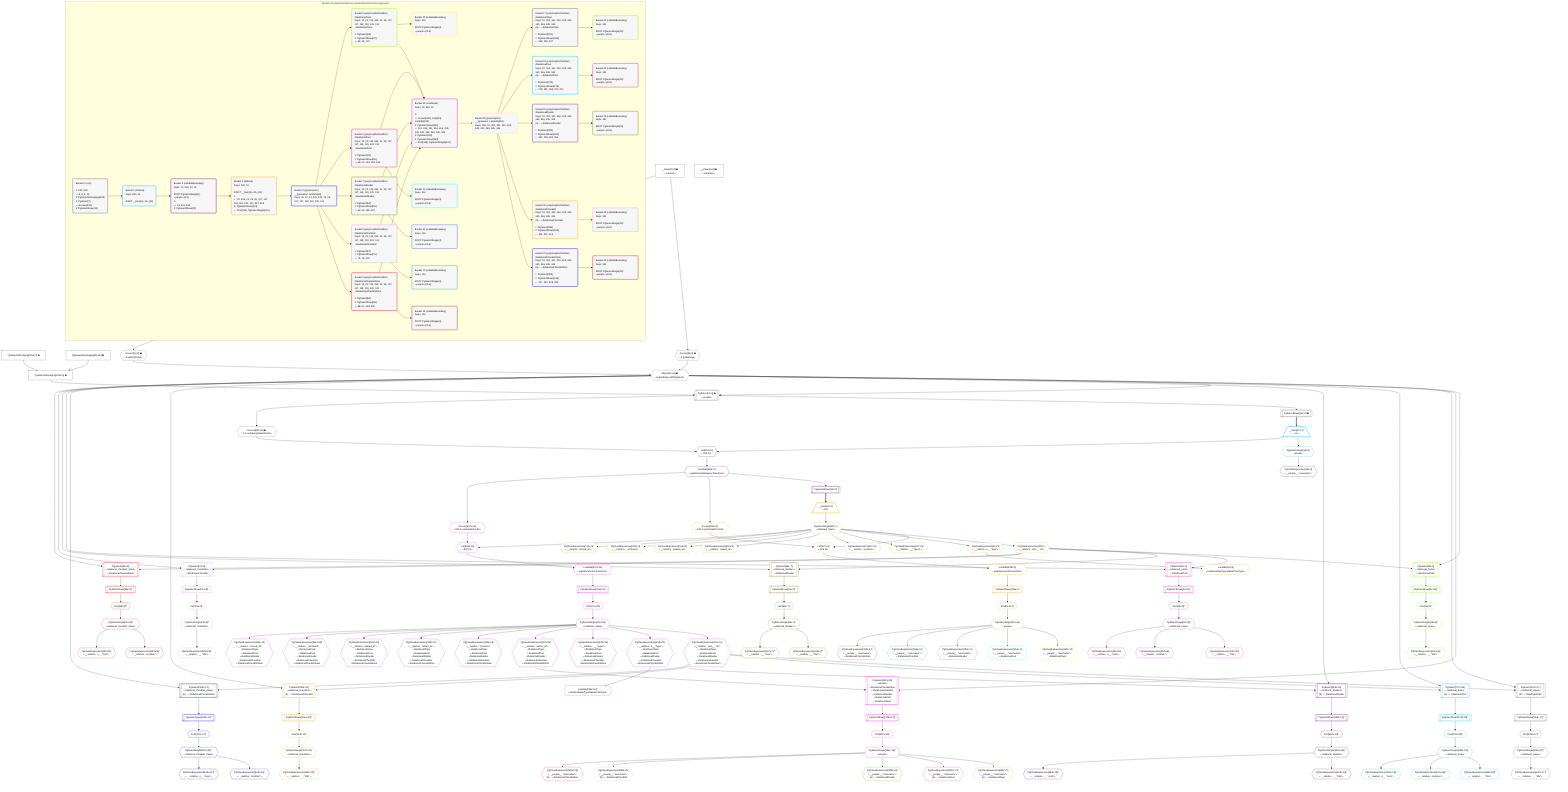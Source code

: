 %%{init: {'themeVariables': { 'fontSize': '12px'}}}%%
graph TD
    classDef path fill:#eee,stroke:#000,color:#000
    classDef plan fill:#fff,stroke-width:1px,color:#000
    classDef itemplan fill:#fff,stroke-width:2px,color:#000
    classDef unbatchedplan fill:#dff,stroke-width:1px,color:#000
    classDef sideeffectplan fill:#fcc,stroke-width:2px,color:#000
    classDef bucket fill:#f6f6f6,color:#000,stroke-width:2px,text-align:left

    subgraph "Buckets for queries/interfaces-relational/nested-more-fragments"
    Bucket0("Bucket 0 (root)<br /><br />1: 921, 925<br />ᐳ: 6, 8, 9, 10<br />2: PgSelectInlineApply[929]<br />3: PgSelect[7]<br />ᐳ: Access[930]<br />4: PgSelectRows[11]"):::bucket
    Bucket1("Bucket 1 (listItem)<br />Deps: 930, 10<br /><br />ROOT __Item{1}ᐸ11ᐳ[12]"):::bucket
    Bucket2("Bucket 2 (nullableBoundary)<br />Deps: 13, 930, 12, 10<br /><br />ROOT PgSelectSingle{1}ᐸpeopleᐳ[13]<br />1: <br />ᐳ: 14, 931, 932<br />2: PgSelectRows[20]"):::bucket
    Bucket3("Bucket 3 (listItem)<br />Deps: 932, 10<br /><br />ROOT __Item{3}ᐸ20ᐳ[21]<br />1: <br />ᐳ: 22, 926, 23, 25, 26, 107, 117, 118, 119, 120, 121, 927, 928<br />2: PgSelectRows[114]<br />ᐳ: First[113], PgSelectSingle[116]"):::bucket
    Bucket4("Bucket 4 (polymorphic)<br />__typename: Lambda[26]<br />Deps: 26, 10, 23, 116, 932, 22, 25, 107, 117, 118, 119, 120, 121"):::bucket
    Bucket5("Bucket 5 (polymorphicPartition)<br />|RelationalTopic<br />Deps: 10, 23, 116, 932, 22, 25, 107, 117, 118, 119, 120, 121<br />ᐳRelationalTopic<br /><br />1: PgSelect[28]<br />2: PgSelectRows[37]<br />ᐳ: 36, 39, 122"):::bucket
    Bucket6("Bucket 6 (polymorphicPartition)<br />|RelationalPost<br />Deps: 10, 23, 116, 932, 22, 25, 107, 117, 118, 119, 120, 121<br />ᐳRelationalPost<br /><br />1: PgSelect[41]<br />2: PgSelectRows[50]<br />ᐳ: 49, 52, 153, 154, 155"):::bucket
    Bucket7("Bucket 7 (polymorphicPartition)<br />|RelationalDivider<br />Deps: 10, 23, 116, 932, 22, 25, 107, 117, 118, 119, 120, 121<br />ᐳRelationalDivider<br /><br />1: PgSelect[54]<br />2: PgSelectRows[63]<br />ᐳ: 62, 65, 186, 187"):::bucket
    Bucket8("Bucket 8 (polymorphicPartition)<br />|RelationalChecklist<br />Deps: 10, 23, 116, 932, 22, 25, 107, 117, 118, 119, 120, 121<br />ᐳRelationalChecklist<br /><br />1: PgSelect[67]<br />2: PgSelectRows[76]<br />ᐳ: 75, 78, 218"):::bucket
    Bucket9("Bucket 9 (polymorphicPartition)<br />|RelationalChecklistItem<br />Deps: 10, 23, 116, 932, 22, 25, 107, 117, 118, 119, 120, 121<br />ᐳRelationalChecklistItem<br /><br />1: PgSelect[80]<br />2: PgSelectRows[89]<br />ᐳ: 88, 91, 249, 250"):::bucket
    Bucket10("Bucket 10 (nullableBoundary)<br />Deps: 116<br /><br />ROOT PgSelectSingle{3}ᐸpeopleᐳ[116]"):::bucket
    Bucket11("Bucket 11 (nullableBoundary)<br />Deps: 116<br /><br />ROOT PgSelectSingle{3}ᐸpeopleᐳ[116]"):::bucket
    Bucket12("Bucket 12 (nullableBoundary)<br />Deps: 116<br /><br />ROOT PgSelectSingle{3}ᐸpeopleᐳ[116]"):::bucket
    Bucket13("Bucket 13 (nullableBoundary)<br />Deps: 116<br /><br />ROOT PgSelectSingle{3}ᐸpeopleᐳ[116]"):::bucket
    Bucket14("Bucket 14 (nullableBoundary)<br />Deps: 116<br /><br />ROOT PgSelectSingle{3}ᐸpeopleᐳ[116]"):::bucket
    Bucket15("Bucket 15 (combined)<br />Deps: 10, 932, 22<br /><br />1: <br />ᐳ: Access[922], List[923], Lambda[924]<br />2: PgSelectRows[102]<br />ᐳ: 101, 104, 251, 253, 254, 328, 329, 342, 343, 344, 345, 346<br />3: PgSelect[330]<br />4: PgSelectRows[339]<br />ᐳ: First[338], PgSelectSingle[341]"):::bucket
    Bucket16("Bucket 16 (polymorphic)<br />__typename: Lambda[254]<br />Deps: 254, 10, 251, 341, 253, 328, 342, 343, 344, 345, 346"):::bucket
    Bucket17("Bucket 17 (polymorphicPartition)<br />|RelationalTopic<br />Deps: 10, 251, 341, 253, 328, 342, 343, 344, 345, 346<br />(5) ...ᐳRelationalTopic<br /><br />1: PgSelect[257]<br />2: PgSelectRows[266]<br />ᐳ: 265, 268, 347"):::bucket
    Bucket18("Bucket 18 (polymorphicPartition)<br />|RelationalPost<br />Deps: 10, 251, 341, 253, 328, 342, 343, 344, 345, 346<br />(5) ...ᐳRelationalPost<br /><br />1: PgSelect[270]<br />2: PgSelectRows[279]<br />ᐳ: 278, 281, 369, 370, 371"):::bucket
    Bucket19("Bucket 19 (polymorphicPartition)<br />|RelationalDivider<br />Deps: 10, 251, 341, 253, 328, 342, 343, 344, 345, 346<br />(5) ...ᐳRelationalDivider<br /><br />1: PgSelect[283]<br />2: PgSelectRows[292]<br />ᐳ: 291, 294, 393, 394"):::bucket
    Bucket20("Bucket 20 (polymorphicPartition)<br />|RelationalChecklist<br />Deps: 10, 251, 341, 253, 328, 342, 343, 344, 345, 346<br />(5) ...ᐳRelationalChecklist<br /><br />1: PgSelect[296]<br />2: PgSelectRows[305]<br />ᐳ: 304, 307, 416"):::bucket
    Bucket21("Bucket 21 (polymorphicPartition)<br />|RelationalChecklistItem<br />Deps: 10, 251, 341, 253, 328, 342, 343, 344, 345, 346<br />(5) ...ᐳRelationalChecklistItem<br /><br />1: PgSelect[309]<br />2: PgSelectRows[318]<br />ᐳ: 317, 320, 438, 439"):::bucket
    Bucket22("Bucket 22 (nullableBoundary)<br />Deps: 341<br /><br />ROOT PgSelectSingle{15}ᐸpeopleᐳ[341]"):::bucket
    Bucket23("Bucket 23 (nullableBoundary)<br />Deps: 341<br /><br />ROOT PgSelectSingle{15}ᐸpeopleᐳ[341]"):::bucket
    Bucket24("Bucket 24 (nullableBoundary)<br />Deps: 341<br /><br />ROOT PgSelectSingle{15}ᐸpeopleᐳ[341]"):::bucket
    Bucket25("Bucket 25 (nullableBoundary)<br />Deps: 341<br /><br />ROOT PgSelectSingle{15}ᐸpeopleᐳ[341]"):::bucket
    Bucket26("Bucket 26 (nullableBoundary)<br />Deps: 341<br /><br />ROOT PgSelectSingle{15}ᐸpeopleᐳ[341]"):::bucket
    end
    Bucket0 --> Bucket1
    Bucket1 --> Bucket2
    Bucket2 --> Bucket3
    Bucket3 --> Bucket4
    Bucket4 --> Bucket5 & Bucket6 & Bucket7 & Bucket8 & Bucket9
    Bucket5 --> Bucket10 & Bucket15
    Bucket6 --> Bucket11 & Bucket15
    Bucket7 --> Bucket12 & Bucket15
    Bucket8 --> Bucket13 & Bucket15
    Bucket9 --> Bucket14 & Bucket15
    Bucket15 --> Bucket16
    Bucket16 --> Bucket17 & Bucket18 & Bucket19 & Bucket20 & Bucket21
    Bucket17 --> Bucket22
    Bucket18 --> Bucket23
    Bucket19 --> Bucket24
    Bucket20 --> Bucket25
    Bucket21 --> Bucket26

    %% plan dependencies
    PgSelectInlineApply929["PgSelectInlineApply[929∈0] ➊"]:::plan
    PgSelectInlineApply921["PgSelectInlineApply[921∈0] ➊"]:::plan
    PgSelectInlineApply925["PgSelectInlineApply[925∈0] ➊"]:::plan
    PgSelectInlineApply921 & PgSelectInlineApply925 --> PgSelectInlineApply929
    PgSelect7[["PgSelect[7∈0] ➊<br />ᐸpeopleᐳ"]]:::plan
    Object10{{"Object[10∈0] ➊<br />ᐸ{pgSettings,withPgClient}ᐳ"}}:::plan
    Object10 & PgSelectInlineApply929 --> PgSelect7
    Access8{{"Access[8∈0] ➊<br />ᐸ2.pgSettingsᐳ"}}:::plan
    Access9{{"Access[9∈0] ➊<br />ᐸ2.withPgClientᐳ"}}:::plan
    Access8 & Access9 --> Object10
    __Value2["__Value[2∈0] ➊<br />ᐸcontextᐳ"]:::plan
    __Value2 --> Access8
    __Value2 --> Access9
    PgSelectRows11[["PgSelectRows[11∈0] ➊"]]:::plan
    PgSelect7 --> PgSelectRows11
    Access930{{"Access[930∈0] ➊<br />ᐸ7.m.subqueryDetailsFor16ᐳ"}}:::plan
    PgSelect7 --> Access930
    __Value4["__Value[4∈0] ➊<br />ᐸrootValueᐳ"]:::plan
    __Item12[/"__Item[12∈1]<br />ᐸ11ᐳ"\]:::itemplan
    PgSelectRows11 ==> __Item12
    PgSelectSingle13{{"PgSelectSingle[13∈1]<br />ᐸpeopleᐳ"}}:::plan
    __Item12 --> PgSelectSingle13
    List931{{"List[931∈2]<br />ᐸ930,12ᐳ"}}:::plan
    Access930 & __Item12 --> List931
    PgClassExpression14{{"PgClassExpression[14∈2]<br />ᐸ__people__.”username”ᐳ"}}:::plan
    PgSelectSingle13 --> PgClassExpression14
    PgSelectRows20[["PgSelectRows[20∈2]"]]:::plan
    Lambda932{{"Lambda[932∈2]<br />ᐸpgInlineViaSubqueryTransformᐳ"}}:::plan
    Lambda932 --> PgSelectRows20
    List931 --> Lambda932
    List927{{"List[927∈3]<br />ᐸ926,22ᐳ"}}:::plan
    Access926{{"Access[926∈3]<br />ᐸ932.m.joinDetailsFor109ᐳ"}}:::plan
    PgSelectSingle22{{"PgSelectSingle[22∈3]<br />ᐸrelational_itemsᐳ"}}:::plan
    Access926 & PgSelectSingle22 --> List927
    __Item21[/"__Item[21∈3]<br />ᐸ20ᐳ"\]:::itemplan
    PgSelectRows20 ==> __Item21
    __Item21 --> PgSelectSingle22
    PgClassExpression23{{"PgClassExpression[23∈3]<br />ᐸ__relation...ems__.”id”ᐳ"}}:::plan
    PgSelectSingle22 --> PgClassExpression23
    PgClassExpression25{{"PgClassExpression[25∈3]<br />ᐸ__relation...s__.”type”ᐳ"}}:::plan
    PgSelectSingle22 --> PgClassExpression25
    Lambda26{{"Lambda[26∈3]<br />ᐸrelationalItemTypeNameFromTypeᐳ"}}:::plan
    PgClassExpression25 --> Lambda26
    PgClassExpression107{{"PgClassExpression[107∈3]<br />ᐸ__relation...__.”type2”ᐳ"}}:::plan
    PgSelectSingle22 --> PgClassExpression107
    First113{{"First[113∈3]"}}:::plan
    PgSelectRows114[["PgSelectRows[114∈3]"]]:::plan
    PgSelectRows114 --> First113
    Lambda928{{"Lambda[928∈3]<br />ᐸpgInlineViaJoinTransformᐳ"}}:::plan
    Lambda928 --> PgSelectRows114
    PgSelectSingle116{{"PgSelectSingle[116∈3]<br />ᐸpeopleᐳ"}}:::plan
    First113 --> PgSelectSingle116
    PgClassExpression117{{"PgClassExpression[117∈3]<br />ᐸ__relation...”position”ᐳ"}}:::plan
    PgSelectSingle22 --> PgClassExpression117
    PgClassExpression118{{"PgClassExpression[118∈3]<br />ᐸ__relation...reated_at”ᐳ"}}:::plan
    PgSelectSingle22 --> PgClassExpression118
    PgClassExpression119{{"PgClassExpression[119∈3]<br />ᐸ__relation...pdated_at”ᐳ"}}:::plan
    PgSelectSingle22 --> PgClassExpression119
    PgClassExpression120{{"PgClassExpression[120∈3]<br />ᐸ__relation..._archived”ᐳ"}}:::plan
    PgSelectSingle22 --> PgClassExpression120
    PgClassExpression121{{"PgClassExpression[121∈3]<br />ᐸ__relation...chived_at”ᐳ"}}:::plan
    PgSelectSingle22 --> PgClassExpression121
    Lambda932 --> Access926
    List927 --> Lambda928
    PgSelect28[["PgSelect[28∈5]<br />ᐸrelational_topicsᐳ<br />ᐳRelationalTopic"]]:::plan
    Object10 & PgClassExpression23 --> PgSelect28
    First36{{"First[36∈5]^"}}:::plan
    PgSelectRows37[["PgSelectRows[37∈5]^"]]:::plan
    PgSelectRows37 --> First36
    PgSelect28 --> PgSelectRows37
    PgSelectSingle39{{"PgSelectSingle[39∈5]^<br />ᐸrelational_topicsᐳ"}}:::plan
    First36 --> PgSelectSingle39
    PgClassExpression122{{"PgClassExpression[122∈5]^<br />ᐸ__relation...__.”title”ᐳ"}}:::plan
    PgSelectSingle39 --> PgClassExpression122
    PgClassExpression321{{"PgClassExpression[321∈10]<br />ᐸ__people__.”username”ᐳ<br />ᐳRelationalTopic"}}:::plan
    PgSelectSingle116 --> PgClassExpression321
    PgSelect330[["PgSelect[330∈15]<br />ᐸpeopleᐳ<br />ᐳRelationalChecklistItem<br />ᐳRelationalChecklist<br />ᐳRelationalDivider<br />ᐳRelationalPost<br />ᐳRelationalTopic"]]:::plan
    PgClassExpression329{{"PgClassExpression[329∈15]<br />ᐸ__relation...author_id”ᐳ<br />ᐳRelationalTopic<br />ᐳRelationalPost<br />ᐳRelationalDivider<br />ᐳRelationalChecklist<br />ᐳRelationalChecklistItem"}}:::plan
    Object10 & PgClassExpression329 --> PgSelect330
    List923{{"List[923∈15]<br />ᐸ922,22ᐳ"}}:::plan
    Access922{{"Access[922∈15]<br />ᐸ932.m.joinDetailsFor93ᐳ"}}:::plan
    Access922 & PgSelectSingle22 --> List923
    First101{{"First[101∈15]"}}:::plan
    PgSelectRows102[["PgSelectRows[102∈15]"]]:::plan
    PgSelectRows102 --> First101
    Lambda924{{"Lambda[924∈15]<br />ᐸpgInlineViaJoinTransformᐳ"}}:::plan
    Lambda924 --> PgSelectRows102
    PgSelectSingle104{{"PgSelectSingle[104∈15]<br />ᐸrelational_itemsᐳ"}}:::plan
    First101 --> PgSelectSingle104
    PgClassExpression251{{"PgClassExpression[251∈15]<br />ᐸ__relation...ems__.”id”ᐳ<br />ᐳRelationalTopic<br />ᐳRelationalPost<br />ᐳRelationalDivider<br />ᐳRelationalChecklist<br />ᐳRelationalChecklistItem"}}:::plan
    PgSelectSingle104 --> PgClassExpression251
    PgClassExpression253{{"PgClassExpression[253∈15]<br />ᐸ__relation...s__.”type”ᐳ<br />ᐳRelationalTopic<br />ᐳRelationalPost<br />ᐳRelationalDivider<br />ᐳRelationalChecklist<br />ᐳRelationalChecklistItem"}}:::plan
    PgSelectSingle104 --> PgClassExpression253
    Lambda254{{"Lambda[254∈15]^<br />ᐸrelationalItemTypeNameFromTypeᐳ"}}:::plan
    PgClassExpression253 --> Lambda254
    PgClassExpression328{{"PgClassExpression[328∈15]<br />ᐸ__relation...__.”type2”ᐳ<br />ᐳRelationalTopic<br />ᐳRelationalPost<br />ᐳRelationalDivider<br />ᐳRelationalChecklist<br />ᐳRelationalChecklistItem"}}:::plan
    PgSelectSingle104 --> PgClassExpression328
    PgSelectSingle104 --> PgClassExpression329
    First338{{"First[338∈15]^"}}:::plan
    PgSelectRows339[["PgSelectRows[339∈15]^"]]:::plan
    PgSelectRows339 --> First338
    PgSelect330 --> PgSelectRows339
    PgSelectSingle341{{"PgSelectSingle[341∈15]^<br />ᐸpeopleᐳ"}}:::plan
    First338 --> PgSelectSingle341
    PgClassExpression342{{"PgClassExpression[342∈15]<br />ᐸ__relation...”position”ᐳ<br />ᐳRelationalTopic<br />ᐳRelationalPost<br />ᐳRelationalDivider<br />ᐳRelationalChecklist<br />ᐳRelationalChecklistItem"}}:::plan
    PgSelectSingle104 --> PgClassExpression342
    PgClassExpression343{{"PgClassExpression[343∈15]<br />ᐸ__relation...reated_at”ᐳ<br />ᐳRelationalTopic<br />ᐳRelationalPost<br />ᐳRelationalDivider<br />ᐳRelationalChecklist<br />ᐳRelationalChecklistItem"}}:::plan
    PgSelectSingle104 --> PgClassExpression343
    PgClassExpression344{{"PgClassExpression[344∈15]<br />ᐸ__relation...pdated_at”ᐳ<br />ᐳRelationalTopic<br />ᐳRelationalPost<br />ᐳRelationalDivider<br />ᐳRelationalChecklist<br />ᐳRelationalChecklistItem"}}:::plan
    PgSelectSingle104 --> PgClassExpression344
    PgClassExpression345{{"PgClassExpression[345∈15]<br />ᐸ__relation..._archived”ᐳ<br />ᐳRelationalTopic<br />ᐳRelationalPost<br />ᐳRelationalDivider<br />ᐳRelationalChecklist<br />ᐳRelationalChecklistItem"}}:::plan
    PgSelectSingle104 --> PgClassExpression345
    PgClassExpression346{{"PgClassExpression[346∈15]<br />ᐸ__relation...chived_at”ᐳ<br />ᐳRelationalTopic<br />ᐳRelationalPost<br />ᐳRelationalDivider<br />ᐳRelationalChecklist<br />ᐳRelationalChecklistItem"}}:::plan
    PgSelectSingle104 --> PgClassExpression346
    Lambda932 --> Access922
    List923 --> Lambda924
    PgSelect257[["PgSelect[257∈17]<br />ᐸrelational_topicsᐳ<br />(5) ...ᐳRelationalTopic"]]:::plan
    Object10 & PgClassExpression251 --> PgSelect257
    First265{{"First[265∈17]^"}}:::plan
    PgSelectRows266[["PgSelectRows[266∈17]^"]]:::plan
    PgSelectRows266 --> First265
    PgSelect257 --> PgSelectRows266
    PgSelectSingle268{{"PgSelectSingle[268∈17]^<br />ᐸrelational_topicsᐳ"}}:::plan
    First265 --> PgSelectSingle268
    PgClassExpression347{{"PgClassExpression[347∈17]^<br />ᐸ__relation...__.”title”ᐳ"}}:::plan
    PgSelectSingle268 --> PgClassExpression347
    PgClassExpression896{{"PgClassExpression[896∈22]<br />ᐸ__people__.”username”ᐳ<br />(5) ...ᐳRelationalTopic"}}:::plan
    PgSelectSingle341 --> PgClassExpression896
    PgSelect270[["PgSelect[270∈18]<br />ᐸrelational_postsᐳ<br />(5) ...ᐳRelationalPost"]]:::plan
    Object10 & PgClassExpression251 --> PgSelect270
    First278{{"First[278∈18]^"}}:::plan
    PgSelectRows279[["PgSelectRows[279∈18]^"]]:::plan
    PgSelectRows279 --> First278
    PgSelect270 --> PgSelectRows279
    PgSelectSingle281{{"PgSelectSingle[281∈18]^<br />ᐸrelational_postsᐳ"}}:::plan
    First278 --> PgSelectSingle281
    PgClassExpression369{{"PgClassExpression[369∈18]^<br />ᐸ__relation...__.”title”ᐳ"}}:::plan
    PgSelectSingle281 --> PgClassExpression369
    PgClassExpression370{{"PgClassExpression[370∈18]^<br />ᐸ__relation...scription”ᐳ"}}:::plan
    PgSelectSingle281 --> PgClassExpression370
    PgClassExpression371{{"PgClassExpression[371∈18]^<br />ᐸ__relation...s__.”note”ᐳ"}}:::plan
    PgSelectSingle281 --> PgClassExpression371
    PgClassExpression897{{"PgClassExpression[897∈23]<br />ᐸ__people__.”username”ᐳ<br />(5) ...ᐳRelationalPost"}}:::plan
    PgSelectSingle341 --> PgClassExpression897
    PgSelect283[["PgSelect[283∈19]<br />ᐸrelational_dividersᐳ<br />(5) ...ᐳRelationalDivider"]]:::plan
    Object10 & PgClassExpression251 --> PgSelect283
    First291{{"First[291∈19]^"}}:::plan
    PgSelectRows292[["PgSelectRows[292∈19]^"]]:::plan
    PgSelectRows292 --> First291
    PgSelect283 --> PgSelectRows292
    PgSelectSingle294{{"PgSelectSingle[294∈19]^<br />ᐸrelational_dividersᐳ"}}:::plan
    First291 --> PgSelectSingle294
    PgClassExpression393{{"PgClassExpression[393∈19]^<br />ᐸ__relation...__.”title”ᐳ"}}:::plan
    PgSelectSingle294 --> PgClassExpression393
    PgClassExpression394{{"PgClassExpression[394∈19]^<br />ᐸ__relation...__.”color”ᐳ"}}:::plan
    PgSelectSingle294 --> PgClassExpression394
    PgClassExpression898{{"PgClassExpression[898∈24]<br />ᐸ__people__.”username”ᐳ<br />(5) ...ᐳRelationalDivider"}}:::plan
    PgSelectSingle341 --> PgClassExpression898
    PgSelect296[["PgSelect[296∈20]<br />ᐸrelational_checklistsᐳ<br />(5) ...ᐳRelationalChecklist"]]:::plan
    Object10 & PgClassExpression251 --> PgSelect296
    First304{{"First[304∈20]^"}}:::plan
    PgSelectRows305[["PgSelectRows[305∈20]^"]]:::plan
    PgSelectRows305 --> First304
    PgSelect296 --> PgSelectRows305
    PgSelectSingle307{{"PgSelectSingle[307∈20]^<br />ᐸrelational_checklistsᐳ"}}:::plan
    First304 --> PgSelectSingle307
    PgClassExpression416{{"PgClassExpression[416∈20]^<br />ᐸ__relation...__.”title”ᐳ"}}:::plan
    PgSelectSingle307 --> PgClassExpression416
    PgClassExpression899{{"PgClassExpression[899∈25]<br />ᐸ__people__.”username”ᐳ<br />(5) ...ᐳRelationalChecklist"}}:::plan
    PgSelectSingle341 --> PgClassExpression899
    PgSelect309[["PgSelect[309∈21]<br />ᐸrelational_checklist_itemsᐳ<br />(5) ...ᐳRelationalChecklistItem"]]:::plan
    Object10 & PgClassExpression251 --> PgSelect309
    First317{{"First[317∈21]^"}}:::plan
    PgSelectRows318[["PgSelectRows[318∈21]^"]]:::plan
    PgSelectRows318 --> First317
    PgSelect309 --> PgSelectRows318
    PgSelectSingle320{{"PgSelectSingle[320∈21]^<br />ᐸrelational_checklist_itemsᐳ"}}:::plan
    First317 --> PgSelectSingle320
    PgClassExpression438{{"PgClassExpression[438∈21]^<br />ᐸ__relation...scription”ᐳ"}}:::plan
    PgSelectSingle320 --> PgClassExpression438
    PgClassExpression439{{"PgClassExpression[439∈21]^<br />ᐸ__relation...s__.”note”ᐳ"}}:::plan
    PgSelectSingle320 --> PgClassExpression439
    PgClassExpression900{{"PgClassExpression[900∈26]<br />ᐸ__people__.”username”ᐳ<br />(5) ...ᐳRelationalChecklistItem"}}:::plan
    PgSelectSingle341 --> PgClassExpression900
    PgSelect41[["PgSelect[41∈6]<br />ᐸrelational_postsᐳ<br />ᐳRelationalPost"]]:::plan
    Object10 & PgClassExpression23 --> PgSelect41
    First49{{"First[49∈6]^"}}:::plan
    PgSelectRows50[["PgSelectRows[50∈6]^"]]:::plan
    PgSelectRows50 --> First49
    PgSelect41 --> PgSelectRows50
    PgSelectSingle52{{"PgSelectSingle[52∈6]^<br />ᐸrelational_postsᐳ"}}:::plan
    First49 --> PgSelectSingle52
    PgClassExpression153{{"PgClassExpression[153∈6]^<br />ᐸ__relation...__.”title”ᐳ"}}:::plan
    PgSelectSingle52 --> PgClassExpression153
    PgClassExpression154{{"PgClassExpression[154∈6]^<br />ᐸ__relation...scription”ᐳ"}}:::plan
    PgSelectSingle52 --> PgClassExpression154
    PgClassExpression155{{"PgClassExpression[155∈6]^<br />ᐸ__relation...s__.”note”ᐳ"}}:::plan
    PgSelectSingle52 --> PgClassExpression155
    PgClassExpression322{{"PgClassExpression[322∈11]<br />ᐸ__people__.”username”ᐳ<br />ᐳRelationalPost"}}:::plan
    PgSelectSingle116 --> PgClassExpression322
    PgSelect54[["PgSelect[54∈7]<br />ᐸrelational_dividersᐳ<br />ᐳRelationalDivider"]]:::plan
    Object10 & PgClassExpression23 --> PgSelect54
    First62{{"First[62∈7]^"}}:::plan
    PgSelectRows63[["PgSelectRows[63∈7]^"]]:::plan
    PgSelectRows63 --> First62
    PgSelect54 --> PgSelectRows63
    PgSelectSingle65{{"PgSelectSingle[65∈7]^<br />ᐸrelational_dividersᐳ"}}:::plan
    First62 --> PgSelectSingle65
    PgClassExpression186{{"PgClassExpression[186∈7]^<br />ᐸ__relation...__.”title”ᐳ"}}:::plan
    PgSelectSingle65 --> PgClassExpression186
    PgClassExpression187{{"PgClassExpression[187∈7]^<br />ᐸ__relation...__.”color”ᐳ"}}:::plan
    PgSelectSingle65 --> PgClassExpression187
    PgClassExpression323{{"PgClassExpression[323∈12]<br />ᐸ__people__.”username”ᐳ<br />ᐳRelationalDivider"}}:::plan
    PgSelectSingle116 --> PgClassExpression323
    PgSelect67[["PgSelect[67∈8]<br />ᐸrelational_checklistsᐳ<br />ᐳRelationalChecklist"]]:::plan
    Object10 & PgClassExpression23 --> PgSelect67
    First75{{"First[75∈8]^"}}:::plan
    PgSelectRows76[["PgSelectRows[76∈8]^"]]:::plan
    PgSelectRows76 --> First75
    PgSelect67 --> PgSelectRows76
    PgSelectSingle78{{"PgSelectSingle[78∈8]^<br />ᐸrelational_checklistsᐳ"}}:::plan
    First75 --> PgSelectSingle78
    PgClassExpression218{{"PgClassExpression[218∈8]^<br />ᐸ__relation...__.”title”ᐳ"}}:::plan
    PgSelectSingle78 --> PgClassExpression218
    PgClassExpression324{{"PgClassExpression[324∈13]<br />ᐸ__people__.”username”ᐳ<br />ᐳRelationalChecklist"}}:::plan
    PgSelectSingle116 --> PgClassExpression324
    PgSelect80[["PgSelect[80∈9]<br />ᐸrelational_checklist_itemsᐳ<br />ᐳRelationalChecklistItem"]]:::plan
    Object10 & PgClassExpression23 --> PgSelect80
    First88{{"First[88∈9]^"}}:::plan
    PgSelectRows89[["PgSelectRows[89∈9]^"]]:::plan
    PgSelectRows89 --> First88
    PgSelect80 --> PgSelectRows89
    PgSelectSingle91{{"PgSelectSingle[91∈9]^<br />ᐸrelational_checklist_itemsᐳ"}}:::plan
    First88 --> PgSelectSingle91
    PgClassExpression249{{"PgClassExpression[249∈9]^<br />ᐸ__relation...scription”ᐳ"}}:::plan
    PgSelectSingle91 --> PgClassExpression249
    PgClassExpression250{{"PgClassExpression[250∈9]^<br />ᐸ__relation...s__.”note”ᐳ"}}:::plan
    PgSelectSingle91 --> PgClassExpression250
    PgClassExpression325{{"PgClassExpression[325∈14]<br />ᐸ__people__.”username”ᐳ<br />ᐳRelationalChecklistItem"}}:::plan
    PgSelectSingle116 --> PgClassExpression325

    %% define steps
    classDef bucket0 stroke:#696969
    class Bucket0,__Value2,__Value4,PgSelect7,Access8,Access9,Object10,PgSelectRows11,PgSelectInlineApply921,PgSelectInlineApply925,PgSelectInlineApply929,Access930 bucket0
    classDef bucket1 stroke:#00bfff
    class Bucket1,__Item12,PgSelectSingle13 bucket1
    classDef bucket2 stroke:#7f007f
    class Bucket2,PgClassExpression14,PgSelectRows20,List931,Lambda932 bucket2
    classDef bucket3 stroke:#ffa500
    class Bucket3,__Item21,PgSelectSingle22,PgClassExpression23,PgClassExpression25,Lambda26,PgClassExpression107,First113,PgSelectRows114,PgSelectSingle116,PgClassExpression117,PgClassExpression118,PgClassExpression119,PgClassExpression120,PgClassExpression121,Access926,List927,Lambda928 bucket3
    classDef bucket4 stroke:#0000ff
    class Bucket4 bucket4
    classDef bucket5 stroke:#7fff00
    class Bucket5,PgSelect28,First36,PgSelectRows37,PgSelectSingle39,PgClassExpression122 bucket5
    classDef bucket6 stroke:#ff1493
    class Bucket6,PgSelect41,First49,PgSelectRows50,PgSelectSingle52,PgClassExpression153,PgClassExpression154,PgClassExpression155 bucket6
    classDef bucket7 stroke:#808000
    class Bucket7,PgSelect54,First62,PgSelectRows63,PgSelectSingle65,PgClassExpression186,PgClassExpression187 bucket7
    classDef bucket8 stroke:#dda0dd
    class Bucket8,PgSelect67,First75,PgSelectRows76,PgSelectSingle78,PgClassExpression218 bucket8
    classDef bucket9 stroke:#ff0000
    class Bucket9,PgSelect80,First88,PgSelectRows89,PgSelectSingle91,PgClassExpression249,PgClassExpression250 bucket9
    classDef bucket10 stroke:#ffff00
    class Bucket10,PgClassExpression321 bucket10
    classDef bucket11 stroke:#00ffff
    class Bucket11,PgClassExpression322 bucket11
    classDef bucket12 stroke:#4169e1
    class Bucket12,PgClassExpression323 bucket12
    classDef bucket13 stroke:#3cb371
    class Bucket13,PgClassExpression324 bucket13
    classDef bucket14 stroke:#a52a2a
    class Bucket14,PgClassExpression325 bucket14
    classDef bucket15 stroke:#ff00ff
    class Bucket15,First101,PgSelectRows102,PgSelectSingle104,PgClassExpression251,PgClassExpression253,Lambda254,PgClassExpression328,PgClassExpression329,PgSelect330,First338,PgSelectRows339,PgSelectSingle341,PgClassExpression342,PgClassExpression343,PgClassExpression344,PgClassExpression345,PgClassExpression346,Access922,List923,Lambda924 bucket15
    classDef bucket16 stroke:#f5deb3
    class Bucket16 bucket16
    classDef bucket17 stroke:#696969
    class Bucket17,PgSelect257,First265,PgSelectRows266,PgSelectSingle268,PgClassExpression347 bucket17
    classDef bucket18 stroke:#00bfff
    class Bucket18,PgSelect270,First278,PgSelectRows279,PgSelectSingle281,PgClassExpression369,PgClassExpression370,PgClassExpression371 bucket18
    classDef bucket19 stroke:#7f007f
    class Bucket19,PgSelect283,First291,PgSelectRows292,PgSelectSingle294,PgClassExpression393,PgClassExpression394 bucket19
    classDef bucket20 stroke:#ffa500
    class Bucket20,PgSelect296,First304,PgSelectRows305,PgSelectSingle307,PgClassExpression416 bucket20
    classDef bucket21 stroke:#0000ff
    class Bucket21,PgSelect309,First317,PgSelectRows318,PgSelectSingle320,PgClassExpression438,PgClassExpression439 bucket21
    classDef bucket22 stroke:#7fff00
    class Bucket22,PgClassExpression896 bucket22
    classDef bucket23 stroke:#ff1493
    class Bucket23,PgClassExpression897 bucket23
    classDef bucket24 stroke:#808000
    class Bucket24,PgClassExpression898 bucket24
    classDef bucket25 stroke:#dda0dd
    class Bucket25,PgClassExpression899 bucket25
    classDef bucket26 stroke:#ff0000
    class Bucket26,PgClassExpression900 bucket26